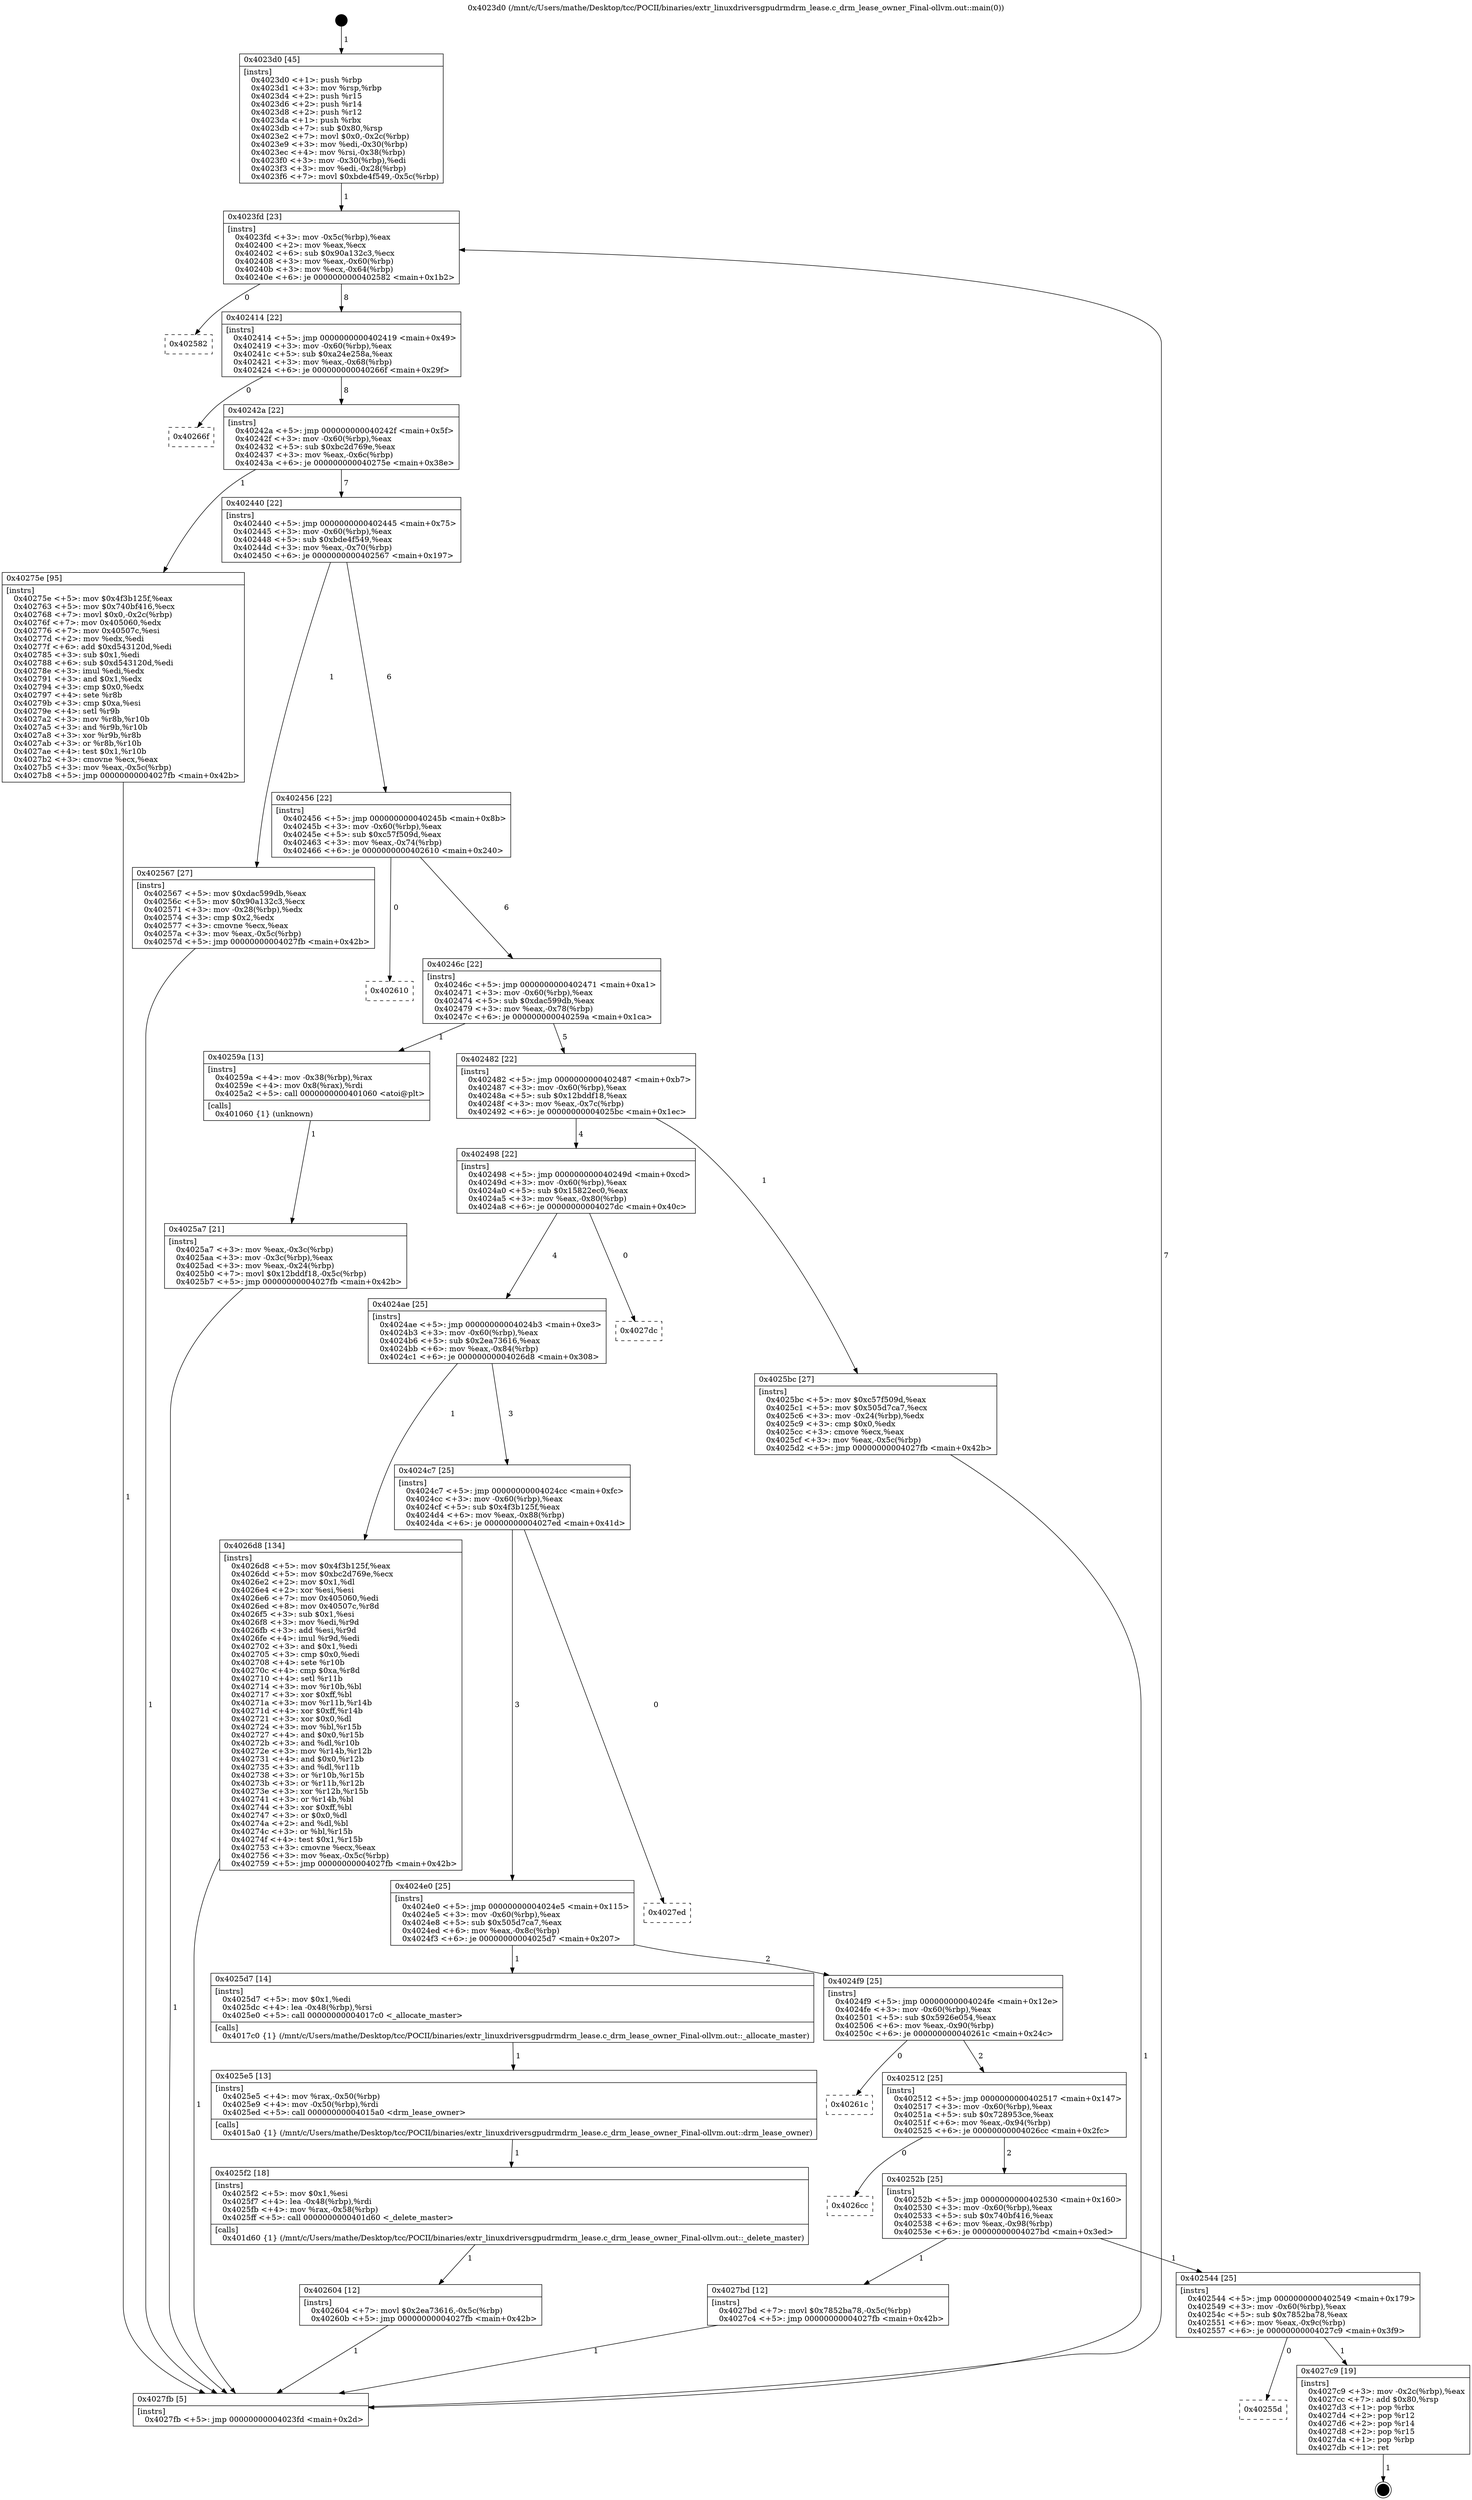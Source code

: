 digraph "0x4023d0" {
  label = "0x4023d0 (/mnt/c/Users/mathe/Desktop/tcc/POCII/binaries/extr_linuxdriversgpudrmdrm_lease.c_drm_lease_owner_Final-ollvm.out::main(0))"
  labelloc = "t"
  node[shape=record]

  Entry [label="",width=0.3,height=0.3,shape=circle,fillcolor=black,style=filled]
  "0x4023fd" [label="{
     0x4023fd [23]\l
     | [instrs]\l
     &nbsp;&nbsp;0x4023fd \<+3\>: mov -0x5c(%rbp),%eax\l
     &nbsp;&nbsp;0x402400 \<+2\>: mov %eax,%ecx\l
     &nbsp;&nbsp;0x402402 \<+6\>: sub $0x90a132c3,%ecx\l
     &nbsp;&nbsp;0x402408 \<+3\>: mov %eax,-0x60(%rbp)\l
     &nbsp;&nbsp;0x40240b \<+3\>: mov %ecx,-0x64(%rbp)\l
     &nbsp;&nbsp;0x40240e \<+6\>: je 0000000000402582 \<main+0x1b2\>\l
  }"]
  "0x402582" [label="{
     0x402582\l
  }", style=dashed]
  "0x402414" [label="{
     0x402414 [22]\l
     | [instrs]\l
     &nbsp;&nbsp;0x402414 \<+5\>: jmp 0000000000402419 \<main+0x49\>\l
     &nbsp;&nbsp;0x402419 \<+3\>: mov -0x60(%rbp),%eax\l
     &nbsp;&nbsp;0x40241c \<+5\>: sub $0xa24e258a,%eax\l
     &nbsp;&nbsp;0x402421 \<+3\>: mov %eax,-0x68(%rbp)\l
     &nbsp;&nbsp;0x402424 \<+6\>: je 000000000040266f \<main+0x29f\>\l
  }"]
  Exit [label="",width=0.3,height=0.3,shape=circle,fillcolor=black,style=filled,peripheries=2]
  "0x40266f" [label="{
     0x40266f\l
  }", style=dashed]
  "0x40242a" [label="{
     0x40242a [22]\l
     | [instrs]\l
     &nbsp;&nbsp;0x40242a \<+5\>: jmp 000000000040242f \<main+0x5f\>\l
     &nbsp;&nbsp;0x40242f \<+3\>: mov -0x60(%rbp),%eax\l
     &nbsp;&nbsp;0x402432 \<+5\>: sub $0xbc2d769e,%eax\l
     &nbsp;&nbsp;0x402437 \<+3\>: mov %eax,-0x6c(%rbp)\l
     &nbsp;&nbsp;0x40243a \<+6\>: je 000000000040275e \<main+0x38e\>\l
  }"]
  "0x40255d" [label="{
     0x40255d\l
  }", style=dashed]
  "0x40275e" [label="{
     0x40275e [95]\l
     | [instrs]\l
     &nbsp;&nbsp;0x40275e \<+5\>: mov $0x4f3b125f,%eax\l
     &nbsp;&nbsp;0x402763 \<+5\>: mov $0x740bf416,%ecx\l
     &nbsp;&nbsp;0x402768 \<+7\>: movl $0x0,-0x2c(%rbp)\l
     &nbsp;&nbsp;0x40276f \<+7\>: mov 0x405060,%edx\l
     &nbsp;&nbsp;0x402776 \<+7\>: mov 0x40507c,%esi\l
     &nbsp;&nbsp;0x40277d \<+2\>: mov %edx,%edi\l
     &nbsp;&nbsp;0x40277f \<+6\>: add $0xd543120d,%edi\l
     &nbsp;&nbsp;0x402785 \<+3\>: sub $0x1,%edi\l
     &nbsp;&nbsp;0x402788 \<+6\>: sub $0xd543120d,%edi\l
     &nbsp;&nbsp;0x40278e \<+3\>: imul %edi,%edx\l
     &nbsp;&nbsp;0x402791 \<+3\>: and $0x1,%edx\l
     &nbsp;&nbsp;0x402794 \<+3\>: cmp $0x0,%edx\l
     &nbsp;&nbsp;0x402797 \<+4\>: sete %r8b\l
     &nbsp;&nbsp;0x40279b \<+3\>: cmp $0xa,%esi\l
     &nbsp;&nbsp;0x40279e \<+4\>: setl %r9b\l
     &nbsp;&nbsp;0x4027a2 \<+3\>: mov %r8b,%r10b\l
     &nbsp;&nbsp;0x4027a5 \<+3\>: and %r9b,%r10b\l
     &nbsp;&nbsp;0x4027a8 \<+3\>: xor %r9b,%r8b\l
     &nbsp;&nbsp;0x4027ab \<+3\>: or %r8b,%r10b\l
     &nbsp;&nbsp;0x4027ae \<+4\>: test $0x1,%r10b\l
     &nbsp;&nbsp;0x4027b2 \<+3\>: cmovne %ecx,%eax\l
     &nbsp;&nbsp;0x4027b5 \<+3\>: mov %eax,-0x5c(%rbp)\l
     &nbsp;&nbsp;0x4027b8 \<+5\>: jmp 00000000004027fb \<main+0x42b\>\l
  }"]
  "0x402440" [label="{
     0x402440 [22]\l
     | [instrs]\l
     &nbsp;&nbsp;0x402440 \<+5\>: jmp 0000000000402445 \<main+0x75\>\l
     &nbsp;&nbsp;0x402445 \<+3\>: mov -0x60(%rbp),%eax\l
     &nbsp;&nbsp;0x402448 \<+5\>: sub $0xbde4f549,%eax\l
     &nbsp;&nbsp;0x40244d \<+3\>: mov %eax,-0x70(%rbp)\l
     &nbsp;&nbsp;0x402450 \<+6\>: je 0000000000402567 \<main+0x197\>\l
  }"]
  "0x4027c9" [label="{
     0x4027c9 [19]\l
     | [instrs]\l
     &nbsp;&nbsp;0x4027c9 \<+3\>: mov -0x2c(%rbp),%eax\l
     &nbsp;&nbsp;0x4027cc \<+7\>: add $0x80,%rsp\l
     &nbsp;&nbsp;0x4027d3 \<+1\>: pop %rbx\l
     &nbsp;&nbsp;0x4027d4 \<+2\>: pop %r12\l
     &nbsp;&nbsp;0x4027d6 \<+2\>: pop %r14\l
     &nbsp;&nbsp;0x4027d8 \<+2\>: pop %r15\l
     &nbsp;&nbsp;0x4027da \<+1\>: pop %rbp\l
     &nbsp;&nbsp;0x4027db \<+1\>: ret\l
  }"]
  "0x402567" [label="{
     0x402567 [27]\l
     | [instrs]\l
     &nbsp;&nbsp;0x402567 \<+5\>: mov $0xdac599db,%eax\l
     &nbsp;&nbsp;0x40256c \<+5\>: mov $0x90a132c3,%ecx\l
     &nbsp;&nbsp;0x402571 \<+3\>: mov -0x28(%rbp),%edx\l
     &nbsp;&nbsp;0x402574 \<+3\>: cmp $0x2,%edx\l
     &nbsp;&nbsp;0x402577 \<+3\>: cmovne %ecx,%eax\l
     &nbsp;&nbsp;0x40257a \<+3\>: mov %eax,-0x5c(%rbp)\l
     &nbsp;&nbsp;0x40257d \<+5\>: jmp 00000000004027fb \<main+0x42b\>\l
  }"]
  "0x402456" [label="{
     0x402456 [22]\l
     | [instrs]\l
     &nbsp;&nbsp;0x402456 \<+5\>: jmp 000000000040245b \<main+0x8b\>\l
     &nbsp;&nbsp;0x40245b \<+3\>: mov -0x60(%rbp),%eax\l
     &nbsp;&nbsp;0x40245e \<+5\>: sub $0xc57f509d,%eax\l
     &nbsp;&nbsp;0x402463 \<+3\>: mov %eax,-0x74(%rbp)\l
     &nbsp;&nbsp;0x402466 \<+6\>: je 0000000000402610 \<main+0x240\>\l
  }"]
  "0x4027fb" [label="{
     0x4027fb [5]\l
     | [instrs]\l
     &nbsp;&nbsp;0x4027fb \<+5\>: jmp 00000000004023fd \<main+0x2d\>\l
  }"]
  "0x4023d0" [label="{
     0x4023d0 [45]\l
     | [instrs]\l
     &nbsp;&nbsp;0x4023d0 \<+1\>: push %rbp\l
     &nbsp;&nbsp;0x4023d1 \<+3\>: mov %rsp,%rbp\l
     &nbsp;&nbsp;0x4023d4 \<+2\>: push %r15\l
     &nbsp;&nbsp;0x4023d6 \<+2\>: push %r14\l
     &nbsp;&nbsp;0x4023d8 \<+2\>: push %r12\l
     &nbsp;&nbsp;0x4023da \<+1\>: push %rbx\l
     &nbsp;&nbsp;0x4023db \<+7\>: sub $0x80,%rsp\l
     &nbsp;&nbsp;0x4023e2 \<+7\>: movl $0x0,-0x2c(%rbp)\l
     &nbsp;&nbsp;0x4023e9 \<+3\>: mov %edi,-0x30(%rbp)\l
     &nbsp;&nbsp;0x4023ec \<+4\>: mov %rsi,-0x38(%rbp)\l
     &nbsp;&nbsp;0x4023f0 \<+3\>: mov -0x30(%rbp),%edi\l
     &nbsp;&nbsp;0x4023f3 \<+3\>: mov %edi,-0x28(%rbp)\l
     &nbsp;&nbsp;0x4023f6 \<+7\>: movl $0xbde4f549,-0x5c(%rbp)\l
  }"]
  "0x402544" [label="{
     0x402544 [25]\l
     | [instrs]\l
     &nbsp;&nbsp;0x402544 \<+5\>: jmp 0000000000402549 \<main+0x179\>\l
     &nbsp;&nbsp;0x402549 \<+3\>: mov -0x60(%rbp),%eax\l
     &nbsp;&nbsp;0x40254c \<+5\>: sub $0x7852ba78,%eax\l
     &nbsp;&nbsp;0x402551 \<+6\>: mov %eax,-0x9c(%rbp)\l
     &nbsp;&nbsp;0x402557 \<+6\>: je 00000000004027c9 \<main+0x3f9\>\l
  }"]
  "0x402610" [label="{
     0x402610\l
  }", style=dashed]
  "0x40246c" [label="{
     0x40246c [22]\l
     | [instrs]\l
     &nbsp;&nbsp;0x40246c \<+5\>: jmp 0000000000402471 \<main+0xa1\>\l
     &nbsp;&nbsp;0x402471 \<+3\>: mov -0x60(%rbp),%eax\l
     &nbsp;&nbsp;0x402474 \<+5\>: sub $0xdac599db,%eax\l
     &nbsp;&nbsp;0x402479 \<+3\>: mov %eax,-0x78(%rbp)\l
     &nbsp;&nbsp;0x40247c \<+6\>: je 000000000040259a \<main+0x1ca\>\l
  }"]
  "0x4027bd" [label="{
     0x4027bd [12]\l
     | [instrs]\l
     &nbsp;&nbsp;0x4027bd \<+7\>: movl $0x7852ba78,-0x5c(%rbp)\l
     &nbsp;&nbsp;0x4027c4 \<+5\>: jmp 00000000004027fb \<main+0x42b\>\l
  }"]
  "0x40259a" [label="{
     0x40259a [13]\l
     | [instrs]\l
     &nbsp;&nbsp;0x40259a \<+4\>: mov -0x38(%rbp),%rax\l
     &nbsp;&nbsp;0x40259e \<+4\>: mov 0x8(%rax),%rdi\l
     &nbsp;&nbsp;0x4025a2 \<+5\>: call 0000000000401060 \<atoi@plt\>\l
     | [calls]\l
     &nbsp;&nbsp;0x401060 \{1\} (unknown)\l
  }"]
  "0x402482" [label="{
     0x402482 [22]\l
     | [instrs]\l
     &nbsp;&nbsp;0x402482 \<+5\>: jmp 0000000000402487 \<main+0xb7\>\l
     &nbsp;&nbsp;0x402487 \<+3\>: mov -0x60(%rbp),%eax\l
     &nbsp;&nbsp;0x40248a \<+5\>: sub $0x12bddf18,%eax\l
     &nbsp;&nbsp;0x40248f \<+3\>: mov %eax,-0x7c(%rbp)\l
     &nbsp;&nbsp;0x402492 \<+6\>: je 00000000004025bc \<main+0x1ec\>\l
  }"]
  "0x4025a7" [label="{
     0x4025a7 [21]\l
     | [instrs]\l
     &nbsp;&nbsp;0x4025a7 \<+3\>: mov %eax,-0x3c(%rbp)\l
     &nbsp;&nbsp;0x4025aa \<+3\>: mov -0x3c(%rbp),%eax\l
     &nbsp;&nbsp;0x4025ad \<+3\>: mov %eax,-0x24(%rbp)\l
     &nbsp;&nbsp;0x4025b0 \<+7\>: movl $0x12bddf18,-0x5c(%rbp)\l
     &nbsp;&nbsp;0x4025b7 \<+5\>: jmp 00000000004027fb \<main+0x42b\>\l
  }"]
  "0x40252b" [label="{
     0x40252b [25]\l
     | [instrs]\l
     &nbsp;&nbsp;0x40252b \<+5\>: jmp 0000000000402530 \<main+0x160\>\l
     &nbsp;&nbsp;0x402530 \<+3\>: mov -0x60(%rbp),%eax\l
     &nbsp;&nbsp;0x402533 \<+5\>: sub $0x740bf416,%eax\l
     &nbsp;&nbsp;0x402538 \<+6\>: mov %eax,-0x98(%rbp)\l
     &nbsp;&nbsp;0x40253e \<+6\>: je 00000000004027bd \<main+0x3ed\>\l
  }"]
  "0x4025bc" [label="{
     0x4025bc [27]\l
     | [instrs]\l
     &nbsp;&nbsp;0x4025bc \<+5\>: mov $0xc57f509d,%eax\l
     &nbsp;&nbsp;0x4025c1 \<+5\>: mov $0x505d7ca7,%ecx\l
     &nbsp;&nbsp;0x4025c6 \<+3\>: mov -0x24(%rbp),%edx\l
     &nbsp;&nbsp;0x4025c9 \<+3\>: cmp $0x0,%edx\l
     &nbsp;&nbsp;0x4025cc \<+3\>: cmove %ecx,%eax\l
     &nbsp;&nbsp;0x4025cf \<+3\>: mov %eax,-0x5c(%rbp)\l
     &nbsp;&nbsp;0x4025d2 \<+5\>: jmp 00000000004027fb \<main+0x42b\>\l
  }"]
  "0x402498" [label="{
     0x402498 [22]\l
     | [instrs]\l
     &nbsp;&nbsp;0x402498 \<+5\>: jmp 000000000040249d \<main+0xcd\>\l
     &nbsp;&nbsp;0x40249d \<+3\>: mov -0x60(%rbp),%eax\l
     &nbsp;&nbsp;0x4024a0 \<+5\>: sub $0x15822ec0,%eax\l
     &nbsp;&nbsp;0x4024a5 \<+3\>: mov %eax,-0x80(%rbp)\l
     &nbsp;&nbsp;0x4024a8 \<+6\>: je 00000000004027dc \<main+0x40c\>\l
  }"]
  "0x4026cc" [label="{
     0x4026cc\l
  }", style=dashed]
  "0x4027dc" [label="{
     0x4027dc\l
  }", style=dashed]
  "0x4024ae" [label="{
     0x4024ae [25]\l
     | [instrs]\l
     &nbsp;&nbsp;0x4024ae \<+5\>: jmp 00000000004024b3 \<main+0xe3\>\l
     &nbsp;&nbsp;0x4024b3 \<+3\>: mov -0x60(%rbp),%eax\l
     &nbsp;&nbsp;0x4024b6 \<+5\>: sub $0x2ea73616,%eax\l
     &nbsp;&nbsp;0x4024bb \<+6\>: mov %eax,-0x84(%rbp)\l
     &nbsp;&nbsp;0x4024c1 \<+6\>: je 00000000004026d8 \<main+0x308\>\l
  }"]
  "0x402512" [label="{
     0x402512 [25]\l
     | [instrs]\l
     &nbsp;&nbsp;0x402512 \<+5\>: jmp 0000000000402517 \<main+0x147\>\l
     &nbsp;&nbsp;0x402517 \<+3\>: mov -0x60(%rbp),%eax\l
     &nbsp;&nbsp;0x40251a \<+5\>: sub $0x728953ce,%eax\l
     &nbsp;&nbsp;0x40251f \<+6\>: mov %eax,-0x94(%rbp)\l
     &nbsp;&nbsp;0x402525 \<+6\>: je 00000000004026cc \<main+0x2fc\>\l
  }"]
  "0x4026d8" [label="{
     0x4026d8 [134]\l
     | [instrs]\l
     &nbsp;&nbsp;0x4026d8 \<+5\>: mov $0x4f3b125f,%eax\l
     &nbsp;&nbsp;0x4026dd \<+5\>: mov $0xbc2d769e,%ecx\l
     &nbsp;&nbsp;0x4026e2 \<+2\>: mov $0x1,%dl\l
     &nbsp;&nbsp;0x4026e4 \<+2\>: xor %esi,%esi\l
     &nbsp;&nbsp;0x4026e6 \<+7\>: mov 0x405060,%edi\l
     &nbsp;&nbsp;0x4026ed \<+8\>: mov 0x40507c,%r8d\l
     &nbsp;&nbsp;0x4026f5 \<+3\>: sub $0x1,%esi\l
     &nbsp;&nbsp;0x4026f8 \<+3\>: mov %edi,%r9d\l
     &nbsp;&nbsp;0x4026fb \<+3\>: add %esi,%r9d\l
     &nbsp;&nbsp;0x4026fe \<+4\>: imul %r9d,%edi\l
     &nbsp;&nbsp;0x402702 \<+3\>: and $0x1,%edi\l
     &nbsp;&nbsp;0x402705 \<+3\>: cmp $0x0,%edi\l
     &nbsp;&nbsp;0x402708 \<+4\>: sete %r10b\l
     &nbsp;&nbsp;0x40270c \<+4\>: cmp $0xa,%r8d\l
     &nbsp;&nbsp;0x402710 \<+4\>: setl %r11b\l
     &nbsp;&nbsp;0x402714 \<+3\>: mov %r10b,%bl\l
     &nbsp;&nbsp;0x402717 \<+3\>: xor $0xff,%bl\l
     &nbsp;&nbsp;0x40271a \<+3\>: mov %r11b,%r14b\l
     &nbsp;&nbsp;0x40271d \<+4\>: xor $0xff,%r14b\l
     &nbsp;&nbsp;0x402721 \<+3\>: xor $0x0,%dl\l
     &nbsp;&nbsp;0x402724 \<+3\>: mov %bl,%r15b\l
     &nbsp;&nbsp;0x402727 \<+4\>: and $0x0,%r15b\l
     &nbsp;&nbsp;0x40272b \<+3\>: and %dl,%r10b\l
     &nbsp;&nbsp;0x40272e \<+3\>: mov %r14b,%r12b\l
     &nbsp;&nbsp;0x402731 \<+4\>: and $0x0,%r12b\l
     &nbsp;&nbsp;0x402735 \<+3\>: and %dl,%r11b\l
     &nbsp;&nbsp;0x402738 \<+3\>: or %r10b,%r15b\l
     &nbsp;&nbsp;0x40273b \<+3\>: or %r11b,%r12b\l
     &nbsp;&nbsp;0x40273e \<+3\>: xor %r12b,%r15b\l
     &nbsp;&nbsp;0x402741 \<+3\>: or %r14b,%bl\l
     &nbsp;&nbsp;0x402744 \<+3\>: xor $0xff,%bl\l
     &nbsp;&nbsp;0x402747 \<+3\>: or $0x0,%dl\l
     &nbsp;&nbsp;0x40274a \<+2\>: and %dl,%bl\l
     &nbsp;&nbsp;0x40274c \<+3\>: or %bl,%r15b\l
     &nbsp;&nbsp;0x40274f \<+4\>: test $0x1,%r15b\l
     &nbsp;&nbsp;0x402753 \<+3\>: cmovne %ecx,%eax\l
     &nbsp;&nbsp;0x402756 \<+3\>: mov %eax,-0x5c(%rbp)\l
     &nbsp;&nbsp;0x402759 \<+5\>: jmp 00000000004027fb \<main+0x42b\>\l
  }"]
  "0x4024c7" [label="{
     0x4024c7 [25]\l
     | [instrs]\l
     &nbsp;&nbsp;0x4024c7 \<+5\>: jmp 00000000004024cc \<main+0xfc\>\l
     &nbsp;&nbsp;0x4024cc \<+3\>: mov -0x60(%rbp),%eax\l
     &nbsp;&nbsp;0x4024cf \<+5\>: sub $0x4f3b125f,%eax\l
     &nbsp;&nbsp;0x4024d4 \<+6\>: mov %eax,-0x88(%rbp)\l
     &nbsp;&nbsp;0x4024da \<+6\>: je 00000000004027ed \<main+0x41d\>\l
  }"]
  "0x40261c" [label="{
     0x40261c\l
  }", style=dashed]
  "0x4027ed" [label="{
     0x4027ed\l
  }", style=dashed]
  "0x4024e0" [label="{
     0x4024e0 [25]\l
     | [instrs]\l
     &nbsp;&nbsp;0x4024e0 \<+5\>: jmp 00000000004024e5 \<main+0x115\>\l
     &nbsp;&nbsp;0x4024e5 \<+3\>: mov -0x60(%rbp),%eax\l
     &nbsp;&nbsp;0x4024e8 \<+5\>: sub $0x505d7ca7,%eax\l
     &nbsp;&nbsp;0x4024ed \<+6\>: mov %eax,-0x8c(%rbp)\l
     &nbsp;&nbsp;0x4024f3 \<+6\>: je 00000000004025d7 \<main+0x207\>\l
  }"]
  "0x402604" [label="{
     0x402604 [12]\l
     | [instrs]\l
     &nbsp;&nbsp;0x402604 \<+7\>: movl $0x2ea73616,-0x5c(%rbp)\l
     &nbsp;&nbsp;0x40260b \<+5\>: jmp 00000000004027fb \<main+0x42b\>\l
  }"]
  "0x4025d7" [label="{
     0x4025d7 [14]\l
     | [instrs]\l
     &nbsp;&nbsp;0x4025d7 \<+5\>: mov $0x1,%edi\l
     &nbsp;&nbsp;0x4025dc \<+4\>: lea -0x48(%rbp),%rsi\l
     &nbsp;&nbsp;0x4025e0 \<+5\>: call 00000000004017c0 \<_allocate_master\>\l
     | [calls]\l
     &nbsp;&nbsp;0x4017c0 \{1\} (/mnt/c/Users/mathe/Desktop/tcc/POCII/binaries/extr_linuxdriversgpudrmdrm_lease.c_drm_lease_owner_Final-ollvm.out::_allocate_master)\l
  }"]
  "0x4024f9" [label="{
     0x4024f9 [25]\l
     | [instrs]\l
     &nbsp;&nbsp;0x4024f9 \<+5\>: jmp 00000000004024fe \<main+0x12e\>\l
     &nbsp;&nbsp;0x4024fe \<+3\>: mov -0x60(%rbp),%eax\l
     &nbsp;&nbsp;0x402501 \<+5\>: sub $0x5926e054,%eax\l
     &nbsp;&nbsp;0x402506 \<+6\>: mov %eax,-0x90(%rbp)\l
     &nbsp;&nbsp;0x40250c \<+6\>: je 000000000040261c \<main+0x24c\>\l
  }"]
  "0x4025e5" [label="{
     0x4025e5 [13]\l
     | [instrs]\l
     &nbsp;&nbsp;0x4025e5 \<+4\>: mov %rax,-0x50(%rbp)\l
     &nbsp;&nbsp;0x4025e9 \<+4\>: mov -0x50(%rbp),%rdi\l
     &nbsp;&nbsp;0x4025ed \<+5\>: call 00000000004015a0 \<drm_lease_owner\>\l
     | [calls]\l
     &nbsp;&nbsp;0x4015a0 \{1\} (/mnt/c/Users/mathe/Desktop/tcc/POCII/binaries/extr_linuxdriversgpudrmdrm_lease.c_drm_lease_owner_Final-ollvm.out::drm_lease_owner)\l
  }"]
  "0x4025f2" [label="{
     0x4025f2 [18]\l
     | [instrs]\l
     &nbsp;&nbsp;0x4025f2 \<+5\>: mov $0x1,%esi\l
     &nbsp;&nbsp;0x4025f7 \<+4\>: lea -0x48(%rbp),%rdi\l
     &nbsp;&nbsp;0x4025fb \<+4\>: mov %rax,-0x58(%rbp)\l
     &nbsp;&nbsp;0x4025ff \<+5\>: call 0000000000401d60 \<_delete_master\>\l
     | [calls]\l
     &nbsp;&nbsp;0x401d60 \{1\} (/mnt/c/Users/mathe/Desktop/tcc/POCII/binaries/extr_linuxdriversgpudrmdrm_lease.c_drm_lease_owner_Final-ollvm.out::_delete_master)\l
  }"]
  Entry -> "0x4023d0" [label=" 1"]
  "0x4023fd" -> "0x402582" [label=" 0"]
  "0x4023fd" -> "0x402414" [label=" 8"]
  "0x4027c9" -> Exit [label=" 1"]
  "0x402414" -> "0x40266f" [label=" 0"]
  "0x402414" -> "0x40242a" [label=" 8"]
  "0x402544" -> "0x40255d" [label=" 0"]
  "0x40242a" -> "0x40275e" [label=" 1"]
  "0x40242a" -> "0x402440" [label=" 7"]
  "0x402544" -> "0x4027c9" [label=" 1"]
  "0x402440" -> "0x402567" [label=" 1"]
  "0x402440" -> "0x402456" [label=" 6"]
  "0x402567" -> "0x4027fb" [label=" 1"]
  "0x4023d0" -> "0x4023fd" [label=" 1"]
  "0x4027fb" -> "0x4023fd" [label=" 7"]
  "0x4027bd" -> "0x4027fb" [label=" 1"]
  "0x402456" -> "0x402610" [label=" 0"]
  "0x402456" -> "0x40246c" [label=" 6"]
  "0x40252b" -> "0x402544" [label=" 1"]
  "0x40246c" -> "0x40259a" [label=" 1"]
  "0x40246c" -> "0x402482" [label=" 5"]
  "0x40259a" -> "0x4025a7" [label=" 1"]
  "0x4025a7" -> "0x4027fb" [label=" 1"]
  "0x40252b" -> "0x4027bd" [label=" 1"]
  "0x402482" -> "0x4025bc" [label=" 1"]
  "0x402482" -> "0x402498" [label=" 4"]
  "0x4025bc" -> "0x4027fb" [label=" 1"]
  "0x402512" -> "0x40252b" [label=" 2"]
  "0x402498" -> "0x4027dc" [label=" 0"]
  "0x402498" -> "0x4024ae" [label=" 4"]
  "0x402512" -> "0x4026cc" [label=" 0"]
  "0x4024ae" -> "0x4026d8" [label=" 1"]
  "0x4024ae" -> "0x4024c7" [label=" 3"]
  "0x4024f9" -> "0x402512" [label=" 2"]
  "0x4024c7" -> "0x4027ed" [label=" 0"]
  "0x4024c7" -> "0x4024e0" [label=" 3"]
  "0x4024f9" -> "0x40261c" [label=" 0"]
  "0x4024e0" -> "0x4025d7" [label=" 1"]
  "0x4024e0" -> "0x4024f9" [label=" 2"]
  "0x4025d7" -> "0x4025e5" [label=" 1"]
  "0x4025e5" -> "0x4025f2" [label=" 1"]
  "0x4025f2" -> "0x402604" [label=" 1"]
  "0x402604" -> "0x4027fb" [label=" 1"]
  "0x4026d8" -> "0x4027fb" [label=" 1"]
  "0x40275e" -> "0x4027fb" [label=" 1"]
}
